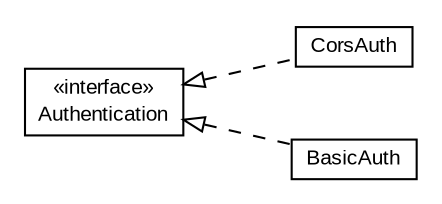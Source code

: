 #!/usr/local/bin/dot
#
# Class diagram 
# Generated by UMLGraph version R5_6-24-gf6e263 (http://www.umlgraph.org/)
#

digraph G {
	edge [fontname="arial",fontsize=10,labelfontname="arial",labelfontsize=10];
	node [fontname="arial",fontsize=10,shape=plaintext];
	nodesep=0.25;
	ranksep=0.5;
	rankdir=LR;
	// io.reinert.requestor.auth.CorsAuth
	c264 [label=<<table title="io.reinert.requestor.auth.CorsAuth" border="0" cellborder="1" cellspacing="0" cellpadding="2" port="p" href="./CorsAuth.html">
		<tr><td><table border="0" cellspacing="0" cellpadding="1">
<tr><td align="center" balign="center"> CorsAuth </td></tr>
		</table></td></tr>
		</table>>, URL="./CorsAuth.html", fontname="arial", fontcolor="black", fontsize=10.0];
	// io.reinert.requestor.auth.BasicAuth
	c265 [label=<<table title="io.reinert.requestor.auth.BasicAuth" border="0" cellborder="1" cellspacing="0" cellpadding="2" port="p" href="./BasicAuth.html">
		<tr><td><table border="0" cellspacing="0" cellpadding="1">
<tr><td align="center" balign="center"> BasicAuth </td></tr>
		</table></td></tr>
		</table>>, URL="./BasicAuth.html", fontname="arial", fontcolor="black", fontsize=10.0];
	// io.reinert.requestor.auth.Authentication
	c266 [label=<<table title="io.reinert.requestor.auth.Authentication" border="0" cellborder="1" cellspacing="0" cellpadding="2" port="p" href="./Authentication.html">
		<tr><td><table border="0" cellspacing="0" cellpadding="1">
<tr><td align="center" balign="center"> &#171;interface&#187; </td></tr>
<tr><td align="center" balign="center"> Authentication </td></tr>
		</table></td></tr>
		</table>>, URL="./Authentication.html", fontname="arial", fontcolor="black", fontsize=10.0];
	//io.reinert.requestor.auth.CorsAuth implements io.reinert.requestor.auth.Authentication
	c266:p -> c264:p [dir=back,arrowtail=empty,style=dashed];
	//io.reinert.requestor.auth.BasicAuth implements io.reinert.requestor.auth.Authentication
	c266:p -> c265:p [dir=back,arrowtail=empty,style=dashed];
}


